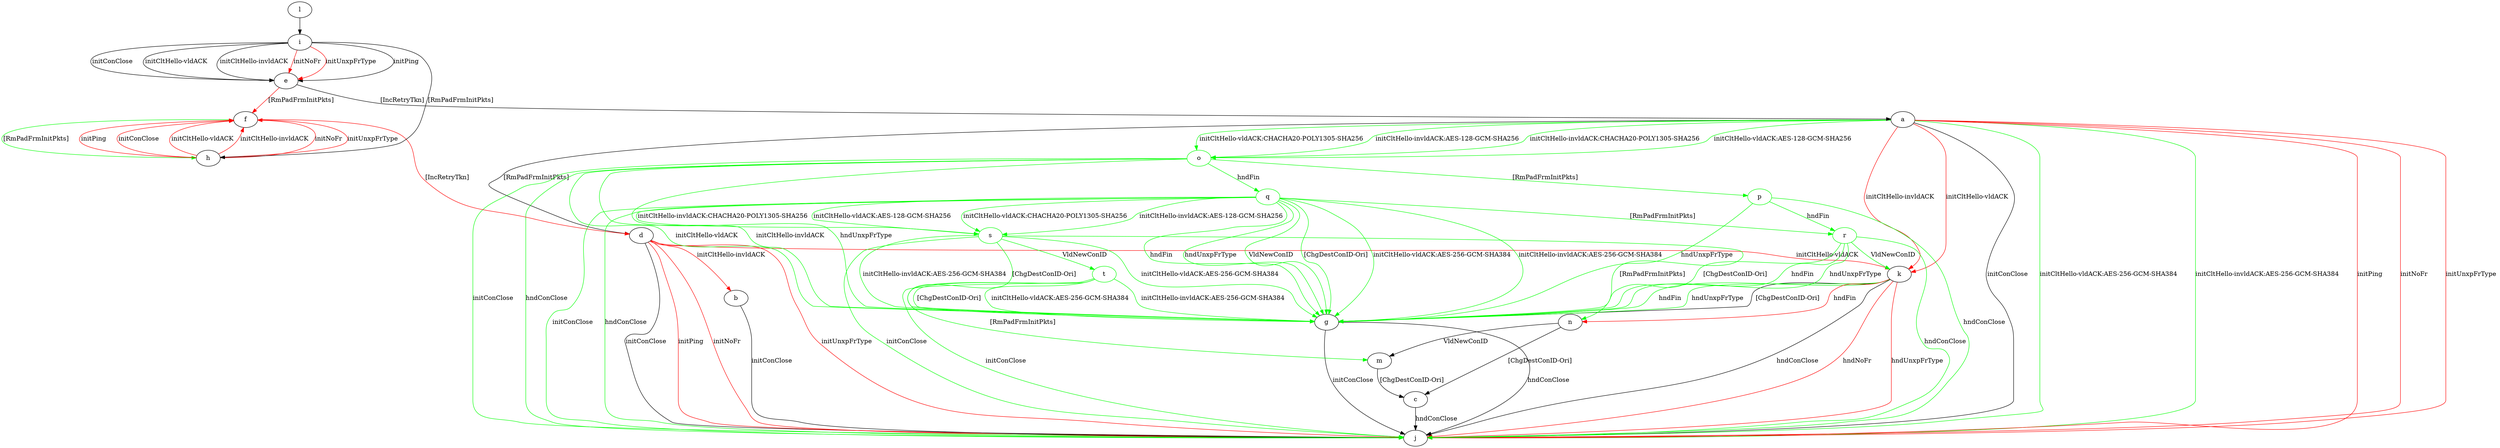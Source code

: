 digraph "" {
	a -> d	[key=0,
		label="[RmPadFrmInitPkts] "];
	a -> j	[key=0,
		label="initConClose "];
	a -> j	[key=1,
		color=green,
		label="initCltHello-vldACK:AES-256-GCM-SHA384 "];
	a -> j	[key=2,
		color=green,
		label="initCltHello-invldACK:AES-256-GCM-SHA384 "];
	a -> j	[key=3,
		color=red,
		label="initPing "];
	a -> j	[key=4,
		color=red,
		label="initNoFr "];
	a -> j	[key=5,
		color=red,
		label="initUnxpFrType "];
	a -> k	[key=0,
		color=red,
		label="initCltHello-vldACK "];
	a -> k	[key=1,
		color=red,
		label="initCltHello-invldACK "];
	o	[color=green];
	a -> o	[key=0,
		color=green,
		label="initCltHello-vldACK:AES-128-GCM-SHA256 "];
	a -> o	[key=1,
		color=green,
		label="initCltHello-vldACK:CHACHA20-POLY1305-SHA256 "];
	a -> o	[key=2,
		color=green,
		label="initCltHello-invldACK:AES-128-GCM-SHA256 "];
	a -> o	[key=3,
		color=green,
		label="initCltHello-invldACK:CHACHA20-POLY1305-SHA256 "];
	b -> j	[key=0,
		label="initConClose "];
	c -> j	[key=0,
		label="hndConClose "];
	d -> b	[key=0,
		color=red,
		label="initCltHello-invldACK "];
	d -> j	[key=0,
		label="initConClose "];
	d -> j	[key=1,
		color=red,
		label="initPing "];
	d -> j	[key=2,
		color=red,
		label="initNoFr "];
	d -> j	[key=3,
		color=red,
		label="initUnxpFrType "];
	d -> k	[key=0,
		color=red,
		label="initCltHello-vldACK "];
	e -> a	[key=0,
		label="[IncRetryTkn] "];
	e -> f	[key=0,
		color=red,
		label="[RmPadFrmInitPkts] "];
	f -> d	[key=0,
		color=red,
		label="[IncRetryTkn] "];
	f -> h	[key=0,
		color=green,
		label="[RmPadFrmInitPkts] "];
	g -> j	[key=0,
		label="initConClose "];
	g -> j	[key=1,
		label="hndConClose "];
	h -> f	[key=0,
		color=red,
		label="initPing "];
	h -> f	[key=1,
		color=red,
		label="initConClose "];
	h -> f	[key=2,
		color=red,
		label="initCltHello-vldACK "];
	h -> f	[key=3,
		color=red,
		label="initCltHello-invldACK "];
	h -> f	[key=4,
		color=red,
		label="initNoFr "];
	h -> f	[key=5,
		color=red,
		label="initUnxpFrType "];
	i -> e	[key=0,
		label="initPing "];
	i -> e	[key=1,
		label="initConClose "];
	i -> e	[key=2,
		label="initCltHello-vldACK "];
	i -> e	[key=3,
		label="initCltHello-invldACK "];
	i -> e	[key=4,
		color=red,
		label="initNoFr "];
	i -> e	[key=5,
		color=red,
		label="initUnxpFrType "];
	i -> h	[key=0,
		label="[RmPadFrmInitPkts] "];
	k -> g	[key=0,
		label="[ChgDestConID-Ori] "];
	k -> g	[key=1,
		color=green,
		label="hndFin "];
	k -> g	[key=2,
		color=green,
		label="hndUnxpFrType "];
	k -> j	[key=0,
		label="hndConClose "];
	k -> j	[key=1,
		color=red,
		label="hndNoFr "];
	k -> j	[key=2,
		color=red,
		label="hndUnxpFrType "];
	k -> n	[key=0,
		color=red,
		label="hndFin "];
	l -> i	[key=0];
	m -> c	[key=0,
		label="[ChgDestConID-Ori] "];
	n -> c	[key=0,
		label="[ChgDestConID-Ori] "];
	n -> m	[key=0,
		label="VldNewConID "];
	o -> g	[key=0,
		color=green,
		label="initCltHello-vldACK "];
	o -> g	[key=1,
		color=green,
		label="initCltHello-invldACK "];
	o -> g	[key=2,
		color=green,
		label="hndUnxpFrType "];
	o -> j	[key=0,
		color=green,
		label="initConClose "];
	o -> j	[key=1,
		color=green,
		label="hndConClose "];
	p	[color=green];
	o -> p	[key=0,
		color=green,
		label="[RmPadFrmInitPkts] "];
	q	[color=green];
	o -> q	[key=0,
		color=green,
		label="hndFin "];
	p -> g	[key=0,
		color=green,
		label="hndUnxpFrType "];
	p -> j	[key=0,
		color=green,
		label="hndConClose "];
	r	[color=green];
	p -> r	[key=0,
		color=green,
		label="hndFin "];
	q -> g	[key=0,
		color=green,
		label="initCltHello-vldACK:AES-256-GCM-SHA384 "];
	q -> g	[key=1,
		color=green,
		label="initCltHello-invldACK:AES-256-GCM-SHA384 "];
	q -> g	[key=2,
		color=green,
		label="hndFin "];
	q -> g	[key=3,
		color=green,
		label="hndUnxpFrType "];
	q -> g	[key=4,
		color=green,
		label="VldNewConID "];
	q -> g	[key=5,
		color=green,
		label="[ChgDestConID-Ori] "];
	q -> j	[key=0,
		color=green,
		label="initConClose "];
	q -> j	[key=1,
		color=green,
		label="hndConClose "];
	q -> r	[key=0,
		color=green,
		label="[RmPadFrmInitPkts] "];
	s	[color=green];
	q -> s	[key=0,
		color=green,
		label="initCltHello-vldACK:AES-128-GCM-SHA256 "];
	q -> s	[key=1,
		color=green,
		label="initCltHello-vldACK:CHACHA20-POLY1305-SHA256 "];
	q -> s	[key=2,
		color=green,
		label="initCltHello-invldACK:AES-128-GCM-SHA256 "];
	q -> s	[key=3,
		color=green,
		label="initCltHello-invldACK:CHACHA20-POLY1305-SHA256 "];
	r -> g	[key=0,
		color=green,
		label="hndFin "];
	r -> g	[key=1,
		color=green,
		label="hndUnxpFrType "];
	r -> g	[key=2,
		color=green,
		label="[ChgDestConID-Ori] "];
	r -> j	[key=0,
		color=green,
		label="hndConClose "];
	r -> k	[key=0,
		color=green,
		label="VldNewConID "];
	s -> g	[key=0,
		color=green,
		label="initCltHello-vldACK:AES-256-GCM-SHA384 "];
	s -> g	[key=1,
		color=green,
		label="initCltHello-invldACK:AES-256-GCM-SHA384 "];
	s -> g	[key=2,
		color=green,
		label="[ChgDestConID-Ori] "];
	s -> j	[key=0,
		color=green,
		label="initConClose "];
	s -> n	[key=0,
		color=green,
		label="[RmPadFrmInitPkts] "];
	t	[color=green];
	s -> t	[key=0,
		color=green,
		label="VldNewConID "];
	t -> g	[key=0,
		color=green,
		label="initCltHello-vldACK:AES-256-GCM-SHA384 "];
	t -> g	[key=1,
		color=green,
		label="initCltHello-invldACK:AES-256-GCM-SHA384 "];
	t -> g	[key=2,
		color=green,
		label="[ChgDestConID-Ori] "];
	t -> j	[key=0,
		color=green,
		label="initConClose "];
	t -> m	[key=0,
		color=green,
		label="[RmPadFrmInitPkts] "];
}
